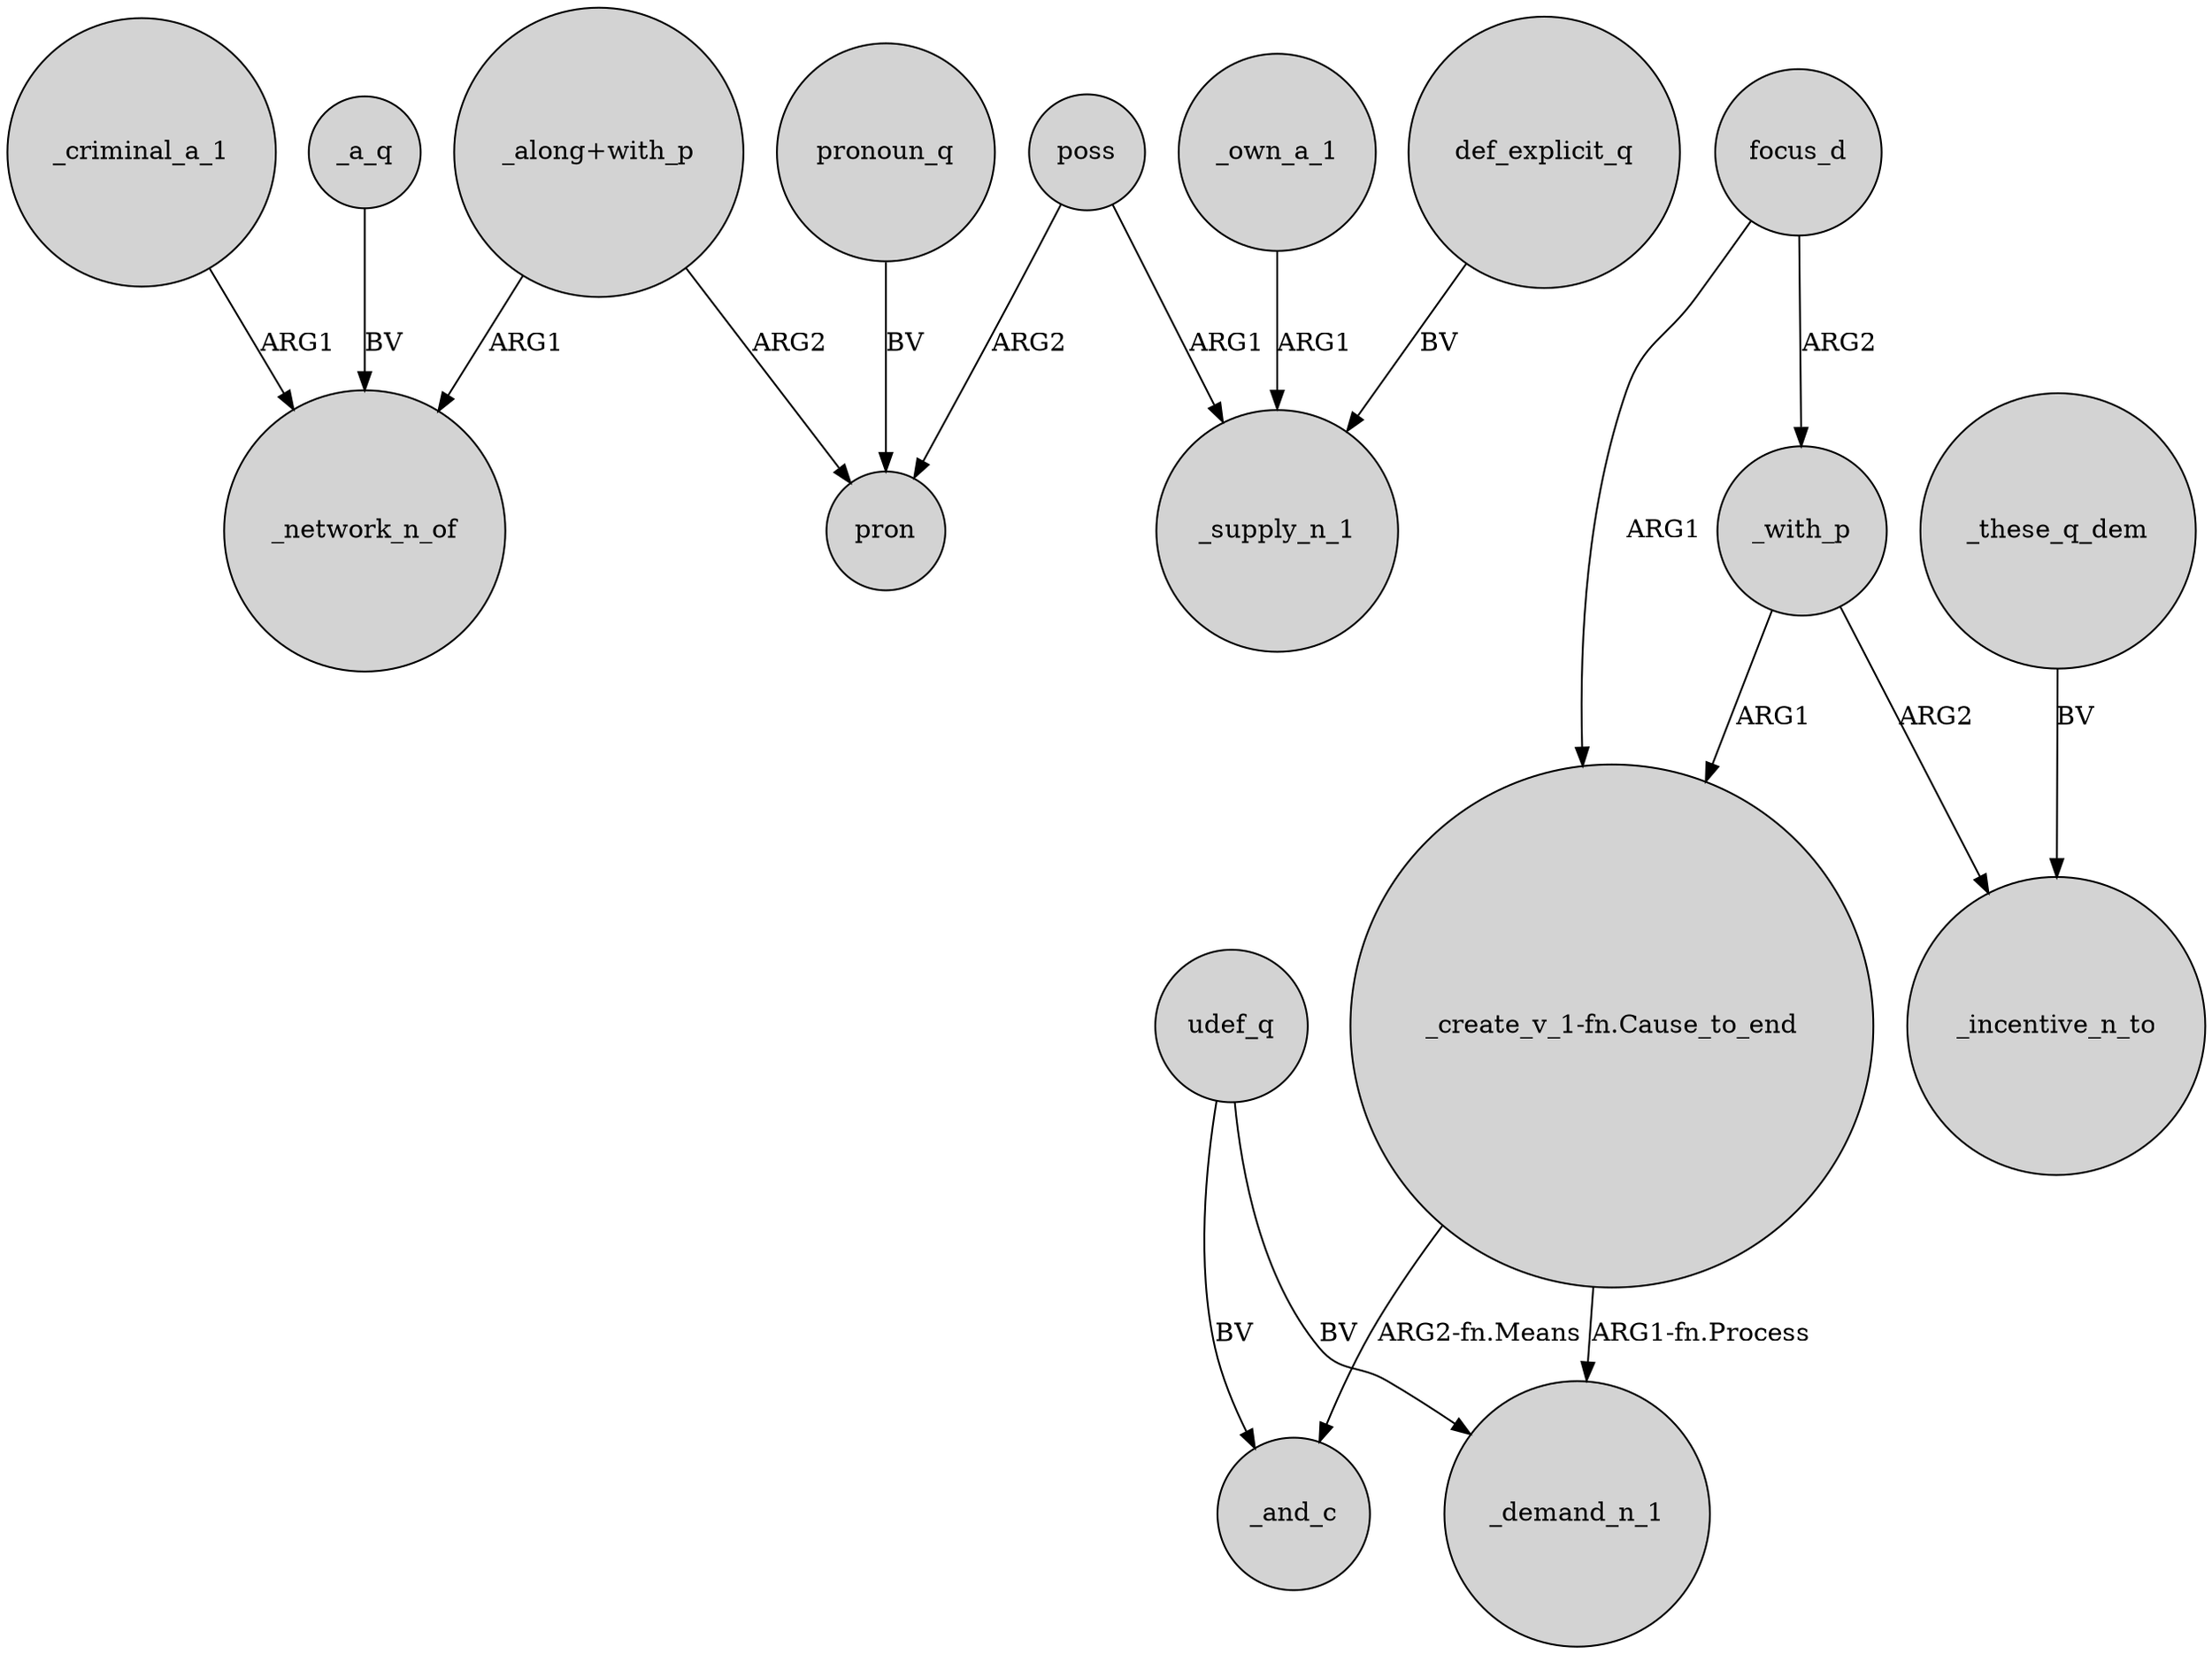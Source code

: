 digraph {
	node [shape=circle style=filled]
	_criminal_a_1 -> _network_n_of [label=ARG1]
	focus_d -> "_create_v_1-fn.Cause_to_end" [label=ARG1]
	_these_q_dem -> _incentive_n_to [label=BV]
	_with_p -> "_create_v_1-fn.Cause_to_end" [label=ARG1]
	udef_q -> _and_c [label=BV]
	"_create_v_1-fn.Cause_to_end" -> _demand_n_1 [label="ARG1-fn.Process"]
	focus_d -> _with_p [label=ARG2]
	udef_q -> _demand_n_1 [label=BV]
	_own_a_1 -> _supply_n_1 [label=ARG1]
	def_explicit_q -> _supply_n_1 [label=BV]
	"_along+with_p" -> pron [label=ARG2]
	"_along+with_p" -> _network_n_of [label=ARG1]
	_with_p -> _incentive_n_to [label=ARG2]
	"_create_v_1-fn.Cause_to_end" -> _and_c [label="ARG2-fn.Means"]
	poss -> _supply_n_1 [label=ARG1]
	pronoun_q -> pron [label=BV]
	_a_q -> _network_n_of [label=BV]
	poss -> pron [label=ARG2]
}
